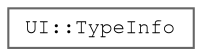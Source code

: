 digraph "Graphical Class Hierarchy"
{
 // LATEX_PDF_SIZE
  bgcolor="transparent";
  edge [fontname=FreeMono,fontsize=10,labelfontname=FreeMono,labelfontsize=10];
  node [fontname=FreeMono,fontsize=10,shape=box,height=0.2,width=0.4];
  rankdir="LR";
  Node0 [label="UI::TypeInfo",height=0.2,width=0.4,color="grey40", fillcolor="white", style="filled",URL="$struct_u_i_1_1_type_info.html",tooltip=" "];
}
